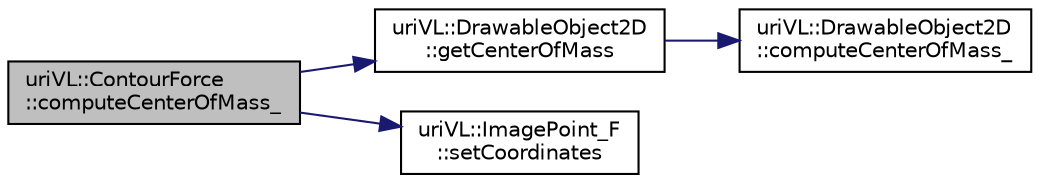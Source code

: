 digraph "uriVL::ContourForce::computeCenterOfMass_"
{
  edge [fontname="Helvetica",fontsize="10",labelfontname="Helvetica",labelfontsize="10"];
  node [fontname="Helvetica",fontsize="10",shape=record];
  rankdir="LR";
  Node1 [label="uriVL::ContourForce\l::computeCenterOfMass_",height=0.2,width=0.4,color="black", fillcolor="grey75", style="filled", fontcolor="black"];
  Node1 -> Node2 [color="midnightblue",fontsize="10",style="solid",fontname="Helvetica"];
  Node2 [label="uriVL::DrawableObject2D\l::getCenterOfMass",height=0.2,width=0.4,color="black", fillcolor="white", style="filled",URL="$classuriVL_1_1DrawableObject2D.html#ad4171b12e01a8cd4d42779c337948c07",tooltip="Returns the object&#39;s center of mass. "];
  Node2 -> Node3 [color="midnightblue",fontsize="10",style="solid",fontname="Helvetica"];
  Node3 [label="uriVL::DrawableObject2D\l::computeCenterOfMass_",height=0.2,width=0.4,color="black", fillcolor="white", style="filled",URL="$classuriVL_1_1DrawableObject2D.html#acf1c6f648709e0820d0832401fe05170",tooltip="Computes the object&#39;s center of mass by calculating the average point. "];
  Node1 -> Node4 [color="midnightblue",fontsize="10",style="solid",fontname="Helvetica"];
  Node4 [label="uriVL::ImagePoint_F\l::setCoordinates",height=0.2,width=0.4,color="black", fillcolor="white", style="filled",URL="$classuriVL_1_1ImagePoint__F.html#a4a15dda5834fa7704f547b1719155536",tooltip="Assigns new coordinates to the pixel. "];
}
